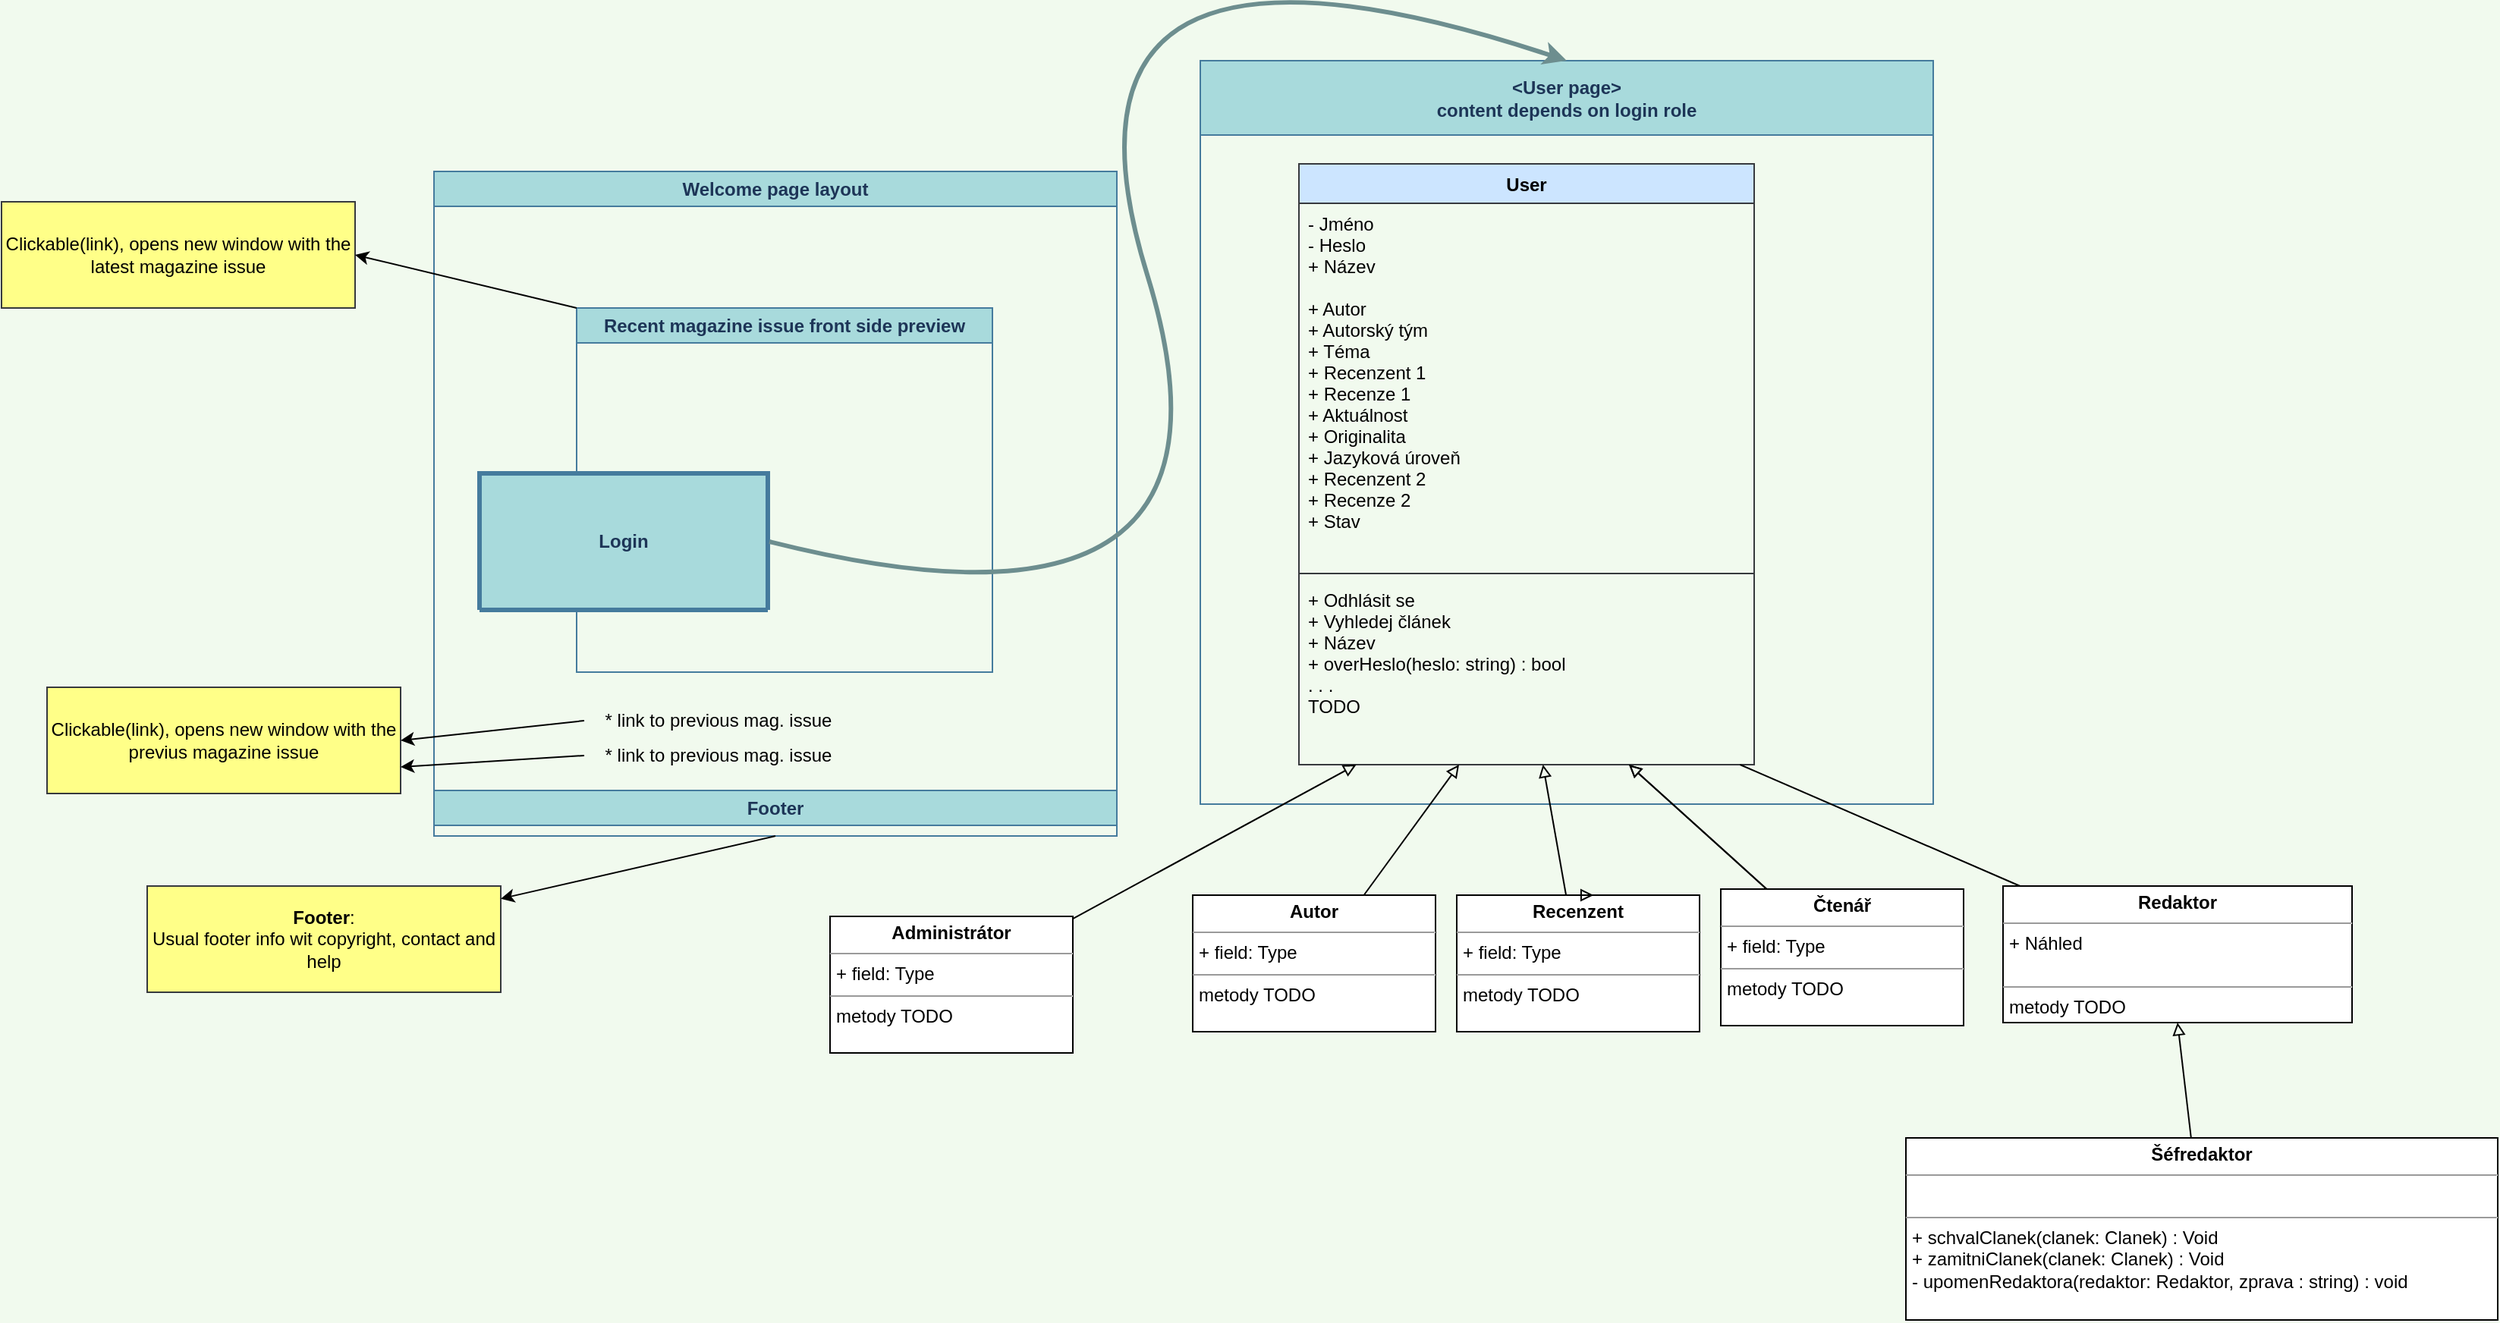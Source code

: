 <mxfile version="20.5.3" type="github">
  <diagram id="0C3uIZVWzqxX3jBcs8In" name="Stránka-1">
    <mxGraphModel dx="2249" dy="786" grid="0" gridSize="49" guides="1" tooltips="1" connect="1" arrows="1" fold="1" page="1" pageScale="1" pageWidth="827" pageHeight="1169" background="#F1FAEE" math="0" shadow="0">
      <root>
        <mxCell id="0" />
        <mxCell id="1" parent="0" />
        <mxCell id="h9gwu4uj0Tc7yE8LhHJW-14" value="Clickable(link), opens new window with the latest magazine issue" style="html=1;whiteSpace=wrap;container=1;recursiveResize=0;collapsible=0;fillColor=#ffff88;strokeColor=#36393d;" vertex="1" parent="1">
          <mxGeometry x="-115" y="172" width="233" height="70" as="geometry" />
        </mxCell>
        <mxCell id="h9gwu4uj0Tc7yE8LhHJW-2" value="Welcome page layout" style="swimlane;whiteSpace=wrap;html=1;fillColor=#A8DADC;strokeColor=#457B9D;fontColor=#1D3557;" vertex="1" parent="1">
          <mxGeometry x="170" y="152" width="450" height="408" as="geometry" />
        </mxCell>
        <mxCell id="h9gwu4uj0Tc7yE8LhHJW-3" value="Recent magazine issue front side preview" style="swimlane;whiteSpace=wrap;html=1;fillColor=#A8DADC;strokeColor=#457B9D;fontColor=#1D3557;" vertex="1" parent="h9gwu4uj0Tc7yE8LhHJW-2">
          <mxGeometry x="94" y="90" width="274" height="240" as="geometry" />
        </mxCell>
        <mxCell id="h9gwu4uj0Tc7yE8LhHJW-4" value="Login" style="swimlane;whiteSpace=wrap;html=1;strokeColor=#457B9D;fontColor=#1D3557;fillColor=#A8DADC;fillStyle=auto;glass=0;shadow=0;rounded=0;perimeterSpacing=1;fillOpacity=100;startSize=90;strokeWidth=3;" vertex="1" parent="h9gwu4uj0Tc7yE8LhHJW-3">
          <mxGeometry x="-64" y="109" width="190" height="90" as="geometry" />
        </mxCell>
        <mxCell id="h9gwu4uj0Tc7yE8LhHJW-9" value="* link to previous mag. issue" style="text;html=1;strokeColor=none;fillColor=none;align=center;verticalAlign=middle;whiteSpace=wrap;rounded=0;" vertex="1" parent="h9gwu4uj0Tc7yE8LhHJW-2">
          <mxGeometry x="99" y="347" width="177" height="30" as="geometry" />
        </mxCell>
        <mxCell id="h9gwu4uj0Tc7yE8LhHJW-10" value="* link to previous mag. issue" style="text;html=1;strokeColor=none;fillColor=none;align=center;verticalAlign=middle;whiteSpace=wrap;rounded=0;" vertex="1" parent="h9gwu4uj0Tc7yE8LhHJW-2">
          <mxGeometry x="99" y="370" width="177" height="30" as="geometry" />
        </mxCell>
        <mxCell id="h9gwu4uj0Tc7yE8LhHJW-5" value="Footer" style="swimlane;whiteSpace=wrap;html=1;rounded=0;shadow=0;glass=0;fillStyle=auto;strokeColor=#457B9D;fontColor=#1D3557;fillColor=#A8DADC;" vertex="1" parent="1">
          <mxGeometry x="170" y="560" width="450" height="30" as="geometry" />
        </mxCell>
        <mxCell id="h9gwu4uj0Tc7yE8LhHJW-11" value="" style="endArrow=classic;html=1;rounded=0;exitX=0;exitY=0;exitDx=0;exitDy=0;entryX=1;entryY=0.5;entryDx=0;entryDy=0;" edge="1" parent="1" source="h9gwu4uj0Tc7yE8LhHJW-3" target="h9gwu4uj0Tc7yE8LhHJW-14">
          <mxGeometry width="50" height="50" relative="1" as="geometry">
            <mxPoint x="389" y="414" as="sourcePoint" />
            <mxPoint x="115" y="92" as="targetPoint" />
          </mxGeometry>
        </mxCell>
        <mxCell id="h9gwu4uj0Tc7yE8LhHJW-17" value="Clickable(link), opens new window with the previus magazine issue" style="html=1;whiteSpace=wrap;container=1;recursiveResize=0;collapsible=0;fillColor=#ffff88;strokeColor=#36393d;" vertex="1" parent="1">
          <mxGeometry x="-85" y="492" width="233" height="70" as="geometry" />
        </mxCell>
        <mxCell id="h9gwu4uj0Tc7yE8LhHJW-18" value="" style="endArrow=classic;html=1;rounded=0;exitX=0;exitY=0.5;exitDx=0;exitDy=0;entryX=1;entryY=0.5;entryDx=0;entryDy=0;" edge="1" parent="1" source="h9gwu4uj0Tc7yE8LhHJW-9" target="h9gwu4uj0Tc7yE8LhHJW-17">
          <mxGeometry width="50" height="50" relative="1" as="geometry">
            <mxPoint x="389" y="399" as="sourcePoint" />
            <mxPoint x="439" y="349" as="targetPoint" />
          </mxGeometry>
        </mxCell>
        <mxCell id="h9gwu4uj0Tc7yE8LhHJW-19" value="" style="endArrow=classic;html=1;rounded=0;exitX=0;exitY=0.5;exitDx=0;exitDy=0;entryX=1;entryY=0.75;entryDx=0;entryDy=0;" edge="1" parent="1" source="h9gwu4uj0Tc7yE8LhHJW-10" target="h9gwu4uj0Tc7yE8LhHJW-17">
          <mxGeometry width="50" height="50" relative="1" as="geometry">
            <mxPoint x="318" y="563" as="sourcePoint" />
            <mxPoint x="197" y="576" as="targetPoint" />
          </mxGeometry>
        </mxCell>
        <mxCell id="h9gwu4uj0Tc7yE8LhHJW-20" value="&lt;b&gt;Footer&lt;/b&gt;:&lt;br&gt;Usual footer info wit copyright, contact and help" style="html=1;whiteSpace=wrap;container=1;recursiveResize=0;collapsible=0;fillColor=#ffff88;strokeColor=#36393d;" vertex="1" parent="1">
          <mxGeometry x="-19" y="623" width="233" height="70" as="geometry" />
        </mxCell>
        <mxCell id="h9gwu4uj0Tc7yE8LhHJW-21" value="" style="endArrow=classic;html=1;rounded=0;exitX=0.5;exitY=1;exitDx=0;exitDy=0;" edge="1" parent="1" source="h9gwu4uj0Tc7yE8LhHJW-5" target="h9gwu4uj0Tc7yE8LhHJW-20">
          <mxGeometry width="50" height="50" relative="1" as="geometry">
            <mxPoint x="389" y="399" as="sourcePoint" />
            <mxPoint x="439" y="349" as="targetPoint" />
          </mxGeometry>
        </mxCell>
        <mxCell id="h9gwu4uj0Tc7yE8LhHJW-22" value="&amp;lt;User page&amp;gt;&lt;br&gt;content depends on login role" style="swimlane;whiteSpace=wrap;html=1;fillColor=#A8DADC;strokeColor=#457B9D;fontColor=#1D3557;startSize=49;" vertex="1" parent="1">
          <mxGeometry x="675" y="79" width="483" height="490" as="geometry" />
        </mxCell>
        <mxCell id="h9gwu4uj0Tc7yE8LhHJW-50" value="User" style="swimlane;fontStyle=1;align=center;verticalAlign=top;childLayout=stackLayout;horizontal=1;startSize=26;horizontalStack=0;resizeParent=1;resizeParentMax=0;resizeLast=0;collapsible=1;marginBottom=0;swimlaneLine=1;fillColor=#cce5ff;strokeColor=#36393d;" vertex="1" parent="h9gwu4uj0Tc7yE8LhHJW-22">
          <mxGeometry x="65" y="68" width="300" height="396" as="geometry" />
        </mxCell>
        <mxCell id="h9gwu4uj0Tc7yE8LhHJW-51" value="- Jméno&#xa;- Heslo&#xa;+ Název&#xa;&#xa;+ Autor&#xa;+ Autorský tým&#xa;+ Téma&#xa;+ Recenzent 1&#xa;+ Recenze 1&#xa;+ Aktuálnost&#xa;+ Originalita&#xa;+ Jazyková úroveň&#xa;+ Recenzent 2&#xa;+ Recenze 2&#xa;+ Stav&#xa;&#xa;&#xa;&#xa;" style="text;strokeColor=none;fillColor=none;align=left;verticalAlign=top;spacingLeft=4;spacingRight=4;overflow=hidden;rotatable=0;points=[[0,0.5],[1,0.5]];portConstraint=eastwest;" vertex="1" parent="h9gwu4uj0Tc7yE8LhHJW-50">
          <mxGeometry y="26" width="300" height="240" as="geometry" />
        </mxCell>
        <mxCell id="h9gwu4uj0Tc7yE8LhHJW-52" value="" style="line;strokeWidth=1;fillColor=none;align=left;verticalAlign=middle;spacingTop=-1;spacingLeft=3;spacingRight=3;rotatable=0;labelPosition=right;points=[];portConstraint=eastwest;strokeColor=inherit;" vertex="1" parent="h9gwu4uj0Tc7yE8LhHJW-50">
          <mxGeometry y="266" width="300" height="8" as="geometry" />
        </mxCell>
        <mxCell id="h9gwu4uj0Tc7yE8LhHJW-53" value="+ Odhlásit se&#xa;+ Vyhledej článek&#xa;+ Název &#xa;+ overHeslo(heslo: string) : bool&#xa;. . .&#xa;TODO" style="text;strokeColor=none;fillColor=none;align=left;verticalAlign=top;spacingLeft=4;spacingRight=4;overflow=hidden;rotatable=0;points=[[0,0.5],[1,0.5]];portConstraint=eastwest;" vertex="1" parent="h9gwu4uj0Tc7yE8LhHJW-50">
          <mxGeometry y="274" width="300" height="122" as="geometry" />
        </mxCell>
        <mxCell id="h9gwu4uj0Tc7yE8LhHJW-29" value="" style="curved=1;endArrow=classic;html=1;rounded=0;entryX=0.5;entryY=0;entryDx=0;entryDy=0;exitX=1;exitY=0.5;exitDx=0;exitDy=0;strokeWidth=3;strokeColor=#6D8E8F;" edge="1" parent="1" source="h9gwu4uj0Tc7yE8LhHJW-4" target="h9gwu4uj0Tc7yE8LhHJW-22">
          <mxGeometry width="50" height="50" relative="1" as="geometry">
            <mxPoint x="680" y="393" as="sourcePoint" />
            <mxPoint x="730" y="343" as="targetPoint" />
            <Array as="points">
              <mxPoint x="720" y="479" />
              <mxPoint x="560" y="-39" />
            </Array>
          </mxGeometry>
        </mxCell>
        <mxCell id="h9gwu4uj0Tc7yE8LhHJW-55" style="edgeStyle=none;rounded=0;jumpSize=6;orthogonalLoop=1;jettySize=auto;html=1;shadow=0;strokeWidth=1;startArrow=none;startFill=0;endArrow=block;endFill=0;endSize=6;" edge="1" parent="1" source="h9gwu4uj0Tc7yE8LhHJW-60" target="h9gwu4uj0Tc7yE8LhHJW-53">
          <mxGeometry relative="1" as="geometry" />
        </mxCell>
        <mxCell id="h9gwu4uj0Tc7yE8LhHJW-56" value="&lt;p style=&quot;margin:0px;margin-top:4px;text-align:center;&quot;&gt;&lt;b&gt;Redaktor&lt;/b&gt;&lt;/p&gt;&lt;hr size=&quot;1&quot;&gt;&lt;p style=&quot;margin:0px;margin-left:4px;&quot;&gt;+ Náhled&lt;br&gt;&lt;/p&gt;&lt;p style=&quot;margin:0px;margin-left:4px;&quot;&gt;&lt;br&gt;&lt;/p&gt;&lt;hr size=&quot;1&quot;&gt;&lt;p style=&quot;margin:0px;margin-left:4px;&quot;&gt;metody TODO&lt;/p&gt;" style="verticalAlign=top;align=left;overflow=fill;fontSize=12;fontFamily=Helvetica;html=1;" vertex="1" parent="1">
          <mxGeometry x="1204" y="623" width="230" height="90" as="geometry" />
        </mxCell>
        <mxCell id="h9gwu4uj0Tc7yE8LhHJW-57" style="edgeStyle=none;rounded=0;jumpSize=6;orthogonalLoop=1;jettySize=auto;html=1;shadow=0;strokeWidth=1;startArrow=none;startFill=0;endArrow=block;endFill=0;endSize=6;entryX=0.5;entryY=1;entryDx=0;entryDy=0;" edge="1" parent="1" source="h9gwu4uj0Tc7yE8LhHJW-58" target="h9gwu4uj0Tc7yE8LhHJW-56">
          <mxGeometry relative="1" as="geometry">
            <mxPoint x="1046" y="1014" as="targetPoint" />
          </mxGeometry>
        </mxCell>
        <mxCell id="h9gwu4uj0Tc7yE8LhHJW-58" value="&lt;p style=&quot;margin:0px;margin-top:4px;text-align:center;&quot;&gt;&lt;b&gt;Šéfredaktor&lt;/b&gt;&lt;/p&gt;&lt;hr size=&quot;1&quot;&gt;&lt;p style=&quot;margin:0px;margin-left:4px;&quot;&gt;&lt;br&gt;&lt;/p&gt;&lt;hr size=&quot;1&quot;&gt;&lt;p style=&quot;margin:0px;margin-left:4px;&quot;&gt;+ schvalClanek(clanek: Clanek) : Void&lt;br&gt;&lt;/p&gt;&lt;p style=&quot;margin:0px;margin-left:4px;&quot;&gt;+ zamitniClanek(clanek: Clanek) : Void&lt;br&gt;&lt;/p&gt;&lt;p style=&quot;margin:0px;margin-left:4px;&quot;&gt;- upomenRedaktora(redaktor: Redaktor, zprava : string) : void&lt;/p&gt;" style="verticalAlign=top;align=left;overflow=fill;fontSize=12;fontFamily=Helvetica;html=1;" vertex="1" parent="1">
          <mxGeometry x="1140" y="789" width="390" height="120" as="geometry" />
        </mxCell>
        <mxCell id="h9gwu4uj0Tc7yE8LhHJW-59" style="edgeStyle=none;rounded=0;jumpSize=6;orthogonalLoop=1;jettySize=auto;html=1;shadow=0;strokeWidth=1;startArrow=none;startFill=0;endArrow=block;endFill=0;endSize=6;" edge="1" parent="1" source="h9gwu4uj0Tc7yE8LhHJW-60" target="h9gwu4uj0Tc7yE8LhHJW-53">
          <mxGeometry relative="1" as="geometry" />
        </mxCell>
        <mxCell id="h9gwu4uj0Tc7yE8LhHJW-61" style="edgeStyle=none;rounded=0;jumpSize=6;orthogonalLoop=1;jettySize=auto;html=1;shadow=0;strokeWidth=1;startArrow=none;startFill=0;endArrow=block;endFill=0;endSize=6;" edge="1" parent="1" source="h9gwu4uj0Tc7yE8LhHJW-62" target="h9gwu4uj0Tc7yE8LhHJW-53">
          <mxGeometry relative="1" as="geometry" />
        </mxCell>
        <mxCell id="h9gwu4uj0Tc7yE8LhHJW-62" value="&lt;p style=&quot;margin:0px;margin-top:4px;text-align:center;&quot;&gt;&lt;b&gt;Recenzent&lt;/b&gt;&lt;/p&gt;&lt;hr size=&quot;1&quot;&gt;&lt;p style=&quot;margin:0px;margin-left:4px;&quot;&gt;+ field: Type&lt;/p&gt;&lt;hr size=&quot;1&quot;&gt;&lt;p style=&quot;margin:0px;margin-left:4px;&quot;&gt;metody TODO&lt;br&gt;&lt;/p&gt;" style="verticalAlign=top;align=left;overflow=fill;fontSize=12;fontFamily=Helvetica;html=1;" vertex="1" parent="1">
          <mxGeometry x="844" y="629" width="160" height="90" as="geometry" />
        </mxCell>
        <mxCell id="h9gwu4uj0Tc7yE8LhHJW-63" style="edgeStyle=none;rounded=0;jumpSize=6;orthogonalLoop=1;jettySize=auto;html=1;shadow=0;strokeWidth=1;startArrow=none;startFill=0;endArrow=block;endFill=0;endSize=6;" edge="1" parent="1" source="h9gwu4uj0Tc7yE8LhHJW-64" target="h9gwu4uj0Tc7yE8LhHJW-53">
          <mxGeometry relative="1" as="geometry" />
        </mxCell>
        <mxCell id="h9gwu4uj0Tc7yE8LhHJW-64" value="&lt;p style=&quot;margin:0px;margin-top:4px;text-align:center;&quot;&gt;&lt;b&gt;Autor&lt;/b&gt;&lt;/p&gt;&lt;hr size=&quot;1&quot;&gt;&lt;p style=&quot;margin:0px;margin-left:4px;&quot;&gt;+ field: Type&lt;/p&gt;&lt;hr size=&quot;1&quot;&gt;&lt;p style=&quot;margin:0px;margin-left:4px;&quot;&gt;metody TODO&lt;br&gt;&lt;/p&gt;" style="verticalAlign=top;align=left;overflow=fill;fontSize=12;fontFamily=Helvetica;html=1;" vertex="1" parent="1">
          <mxGeometry x="670" y="629" width="160" height="90" as="geometry" />
        </mxCell>
        <mxCell id="h9gwu4uj0Tc7yE8LhHJW-65" style="rounded=0;jumpSize=6;orthogonalLoop=1;jettySize=auto;html=1;shadow=0;strokeWidth=1;startArrow=none;startFill=0;endArrow=block;endFill=0;endSize=6;" edge="1" parent="1" source="h9gwu4uj0Tc7yE8LhHJW-66" target="h9gwu4uj0Tc7yE8LhHJW-53">
          <mxGeometry relative="1" as="geometry" />
        </mxCell>
        <mxCell id="h9gwu4uj0Tc7yE8LhHJW-66" value="&lt;p style=&quot;margin:0px;margin-top:4px;text-align:center;&quot;&gt;&lt;b&gt;Administrátor&lt;/b&gt;&lt;/p&gt;&lt;hr size=&quot;1&quot;&gt;&lt;p style=&quot;margin:0px;margin-left:4px;&quot;&gt;+ field: Type&lt;/p&gt;&lt;hr size=&quot;1&quot;&gt;&lt;p style=&quot;margin:0px;margin-left:4px;&quot;&gt;metody TODO&lt;br&gt;&lt;/p&gt;" style="verticalAlign=top;align=left;overflow=fill;fontSize=12;fontFamily=Helvetica;html=1;" vertex="1" parent="1">
          <mxGeometry x="431" y="643" width="160" height="90" as="geometry" />
        </mxCell>
        <mxCell id="h9gwu4uj0Tc7yE8LhHJW-67" style="edgeStyle=none;rounded=0;jumpSize=6;orthogonalLoop=1;jettySize=auto;html=1;exitX=0.5;exitY=0;exitDx=0;exitDy=0;entryX=0.563;entryY=0;entryDx=0;entryDy=0;entryPerimeter=0;shadow=0;strokeWidth=1;startArrow=none;startFill=0;endArrow=block;endFill=0;endSize=6;" edge="1" parent="1" source="h9gwu4uj0Tc7yE8LhHJW-62" target="h9gwu4uj0Tc7yE8LhHJW-62">
          <mxGeometry relative="1" as="geometry" />
        </mxCell>
        <mxCell id="h9gwu4uj0Tc7yE8LhHJW-60" value="&lt;p style=&quot;margin:0px;margin-top:4px;text-align:center;&quot;&gt;&lt;b&gt;Čtenář&lt;/b&gt;&lt;/p&gt;&lt;hr size=&quot;1&quot;&gt;&lt;p style=&quot;margin:0px;margin-left:4px;&quot;&gt;+ field: Type&lt;/p&gt;&lt;hr size=&quot;1&quot;&gt;&lt;p style=&quot;margin:0px;margin-left:4px;&quot;&gt;metody TODO&lt;br&gt;&lt;/p&gt;" style="verticalAlign=top;align=left;overflow=fill;fontSize=12;fontFamily=Helvetica;html=1;" vertex="1" parent="1">
          <mxGeometry x="1018" y="625" width="160" height="90" as="geometry" />
        </mxCell>
        <mxCell id="h9gwu4uj0Tc7yE8LhHJW-68" value="" style="edgeStyle=none;rounded=0;jumpSize=6;orthogonalLoop=1;jettySize=auto;html=1;shadow=0;strokeWidth=1;startArrow=none;startFill=0;endArrow=none;endFill=0;endSize=6;" edge="1" parent="1" source="h9gwu4uj0Tc7yE8LhHJW-56" target="h9gwu4uj0Tc7yE8LhHJW-53">
          <mxGeometry relative="1" as="geometry">
            <mxPoint x="1310.682" y="924" as="sourcePoint" />
            <mxPoint x="937.876" y="449.0" as="targetPoint" />
          </mxGeometry>
        </mxCell>
      </root>
    </mxGraphModel>
  </diagram>
</mxfile>
